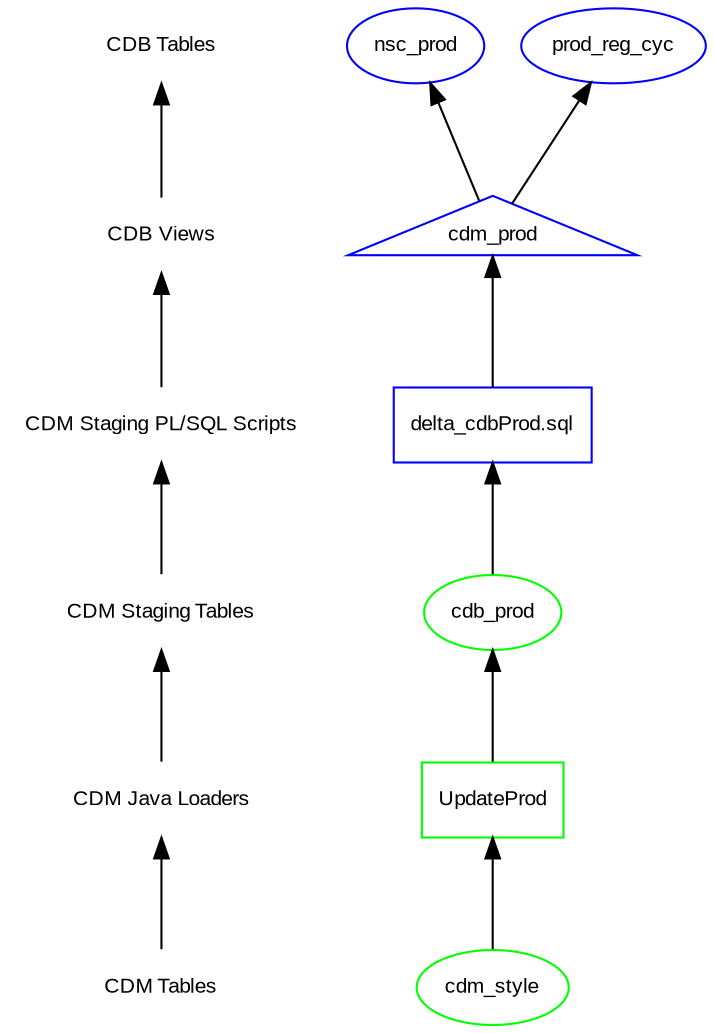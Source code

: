 //Header
digraph G {
node [shape=box,fontname="Arial",fontsize="10"];
edge [fontname="Arial",fontsize="8"];
ranksep=.75;
rankdir=BT;
concentrate=true;

//Ranking Enumeration
node [shape=plaintext,fontname="Arial",fontsize="10"];
{ "CDM Tables" -> "CDM Java Loaders" -> "CDM Staging Tables" -> "CDM Staging PL/SQL Scripts" -> "CDB Views" -> "CDB Tables" }

//Declarations
UpdateProd [label="UpdateProd" shape=rectangle color="green"];
cdb_prod [label="cdb_prod" shape=ellipse color="green"];
cdm_prod [label="cdm_prod" shape=triangle color="blue"];
cdm_style [label="cdm_style" shape=ellipse color="green"];
delta_cdbProd_sql [label="delta_cdbProd.sql" shape=rectangle color="blue"];
nsc_prod [label="nsc_prod" shape=ellipse color="blue"];
prod_reg_cyc [label="prod_reg_cyc" shape=ellipse color="blue"];


//Ranking groupings
{ rank = same; "CDM Tables"; "cdm_style"; }
{ rank = same; "CDM Java Loaders"; "UpdateProd"; }
{ rank = same; "CDM Staging Tables"; "cdb_prod"; }
{ rank = same; "CDM Staging PL/SQL Scripts"; "delta_cdbProd_sql"; }
{ rank = same; "CDB Views"; "cdm_prod"; }
{ rank = same; "CDB Tables"; "nsc_prod"; "prod_reg_cyc"; }


//Dependencies
UpdateProd -> cdb_prod;
cdb_prod -> delta_cdbProd_sql;
cdm_prod -> nsc_prod;
cdm_prod -> prod_reg_cyc;
cdm_style -> UpdateProd;
delta_cdbProd_sql -> cdm_prod;




}
